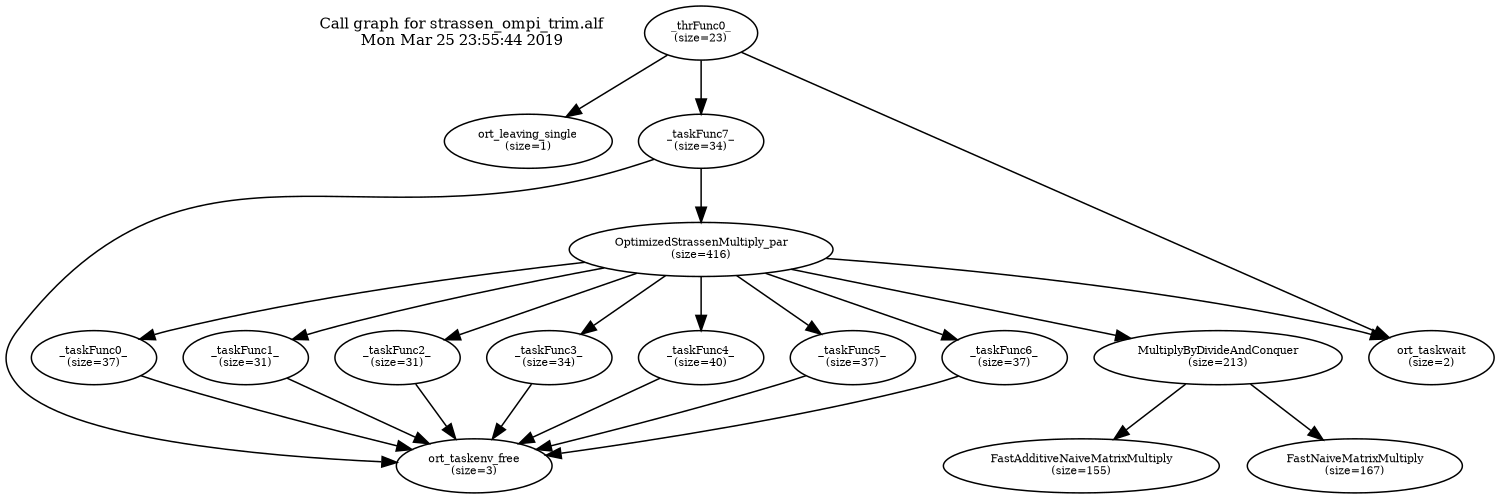 digraph "" {
  size="10,8";
  rankdir=TB;
  center=1;
  rotate=0;
   {
   node [shape=plaintext,fontsize=10];
   "Call graph for strassen_ompi_trim.alf\nMon Mar 25 23:55:44 2019"
   }
   0 [label="_thrFunc0_\n(size=23)",fontsize=7]
   1 [label="ort_leaving_single\n(size=1)",fontsize=7]
   2 [label="_taskFunc7_\n(size=34)",fontsize=7]
   3 [label="ort_taskenv_free\n(size=3)",fontsize=7]
   4 [label="OptimizedStrassenMultiply_par\n(size=416)",fontsize=7]
   5 [label="MultiplyByDivideAndConquer\n(size=213)",fontsize=7]
   6 [label="FastAdditiveNaiveMatrixMultiply\n(size=155)",fontsize=7]
   7 [label="FastNaiveMatrixMultiply\n(size=167)",fontsize=7]
   8 [label="_taskFunc0_\n(size=37)",fontsize=7]
   9 [label="_taskFunc1_\n(size=31)",fontsize=7]
   10 [label="_taskFunc2_\n(size=31)",fontsize=7]
   11 [label="_taskFunc3_\n(size=34)",fontsize=7]
   12 [label="_taskFunc4_\n(size=40)",fontsize=7]
   13 [label="_taskFunc5_\n(size=37)",fontsize=7]
   14 [label="_taskFunc6_\n(size=37)",fontsize=7]
   15 [label="ort_taskwait\n(size=2)",fontsize=7]
   0->1
   0->2
   0->15
   2->3
   2->4
   4->5
   4->8
   4->9
   4->10
   4->11
   4->12
   4->13
   4->14
   4->15
   5->7
   5->6
   8->3
   9->3
   10->3
   11->3
   12->3
   13->3
   14->3
}
